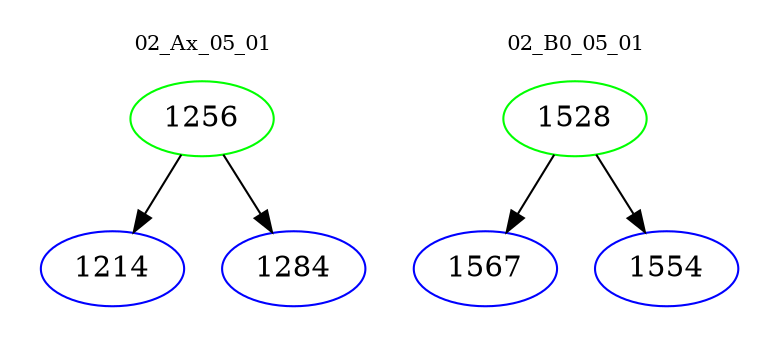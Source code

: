 digraph{
subgraph cluster_0 {
color = white
label = "02_Ax_05_01";
fontsize=10;
T0_1256 [label="1256", color="green"]
T0_1256 -> T0_1214 [color="black"]
T0_1214 [label="1214", color="blue"]
T0_1256 -> T0_1284 [color="black"]
T0_1284 [label="1284", color="blue"]
}
subgraph cluster_1 {
color = white
label = "02_B0_05_01";
fontsize=10;
T1_1528 [label="1528", color="green"]
T1_1528 -> T1_1567 [color="black"]
T1_1567 [label="1567", color="blue"]
T1_1528 -> T1_1554 [color="black"]
T1_1554 [label="1554", color="blue"]
}
}
